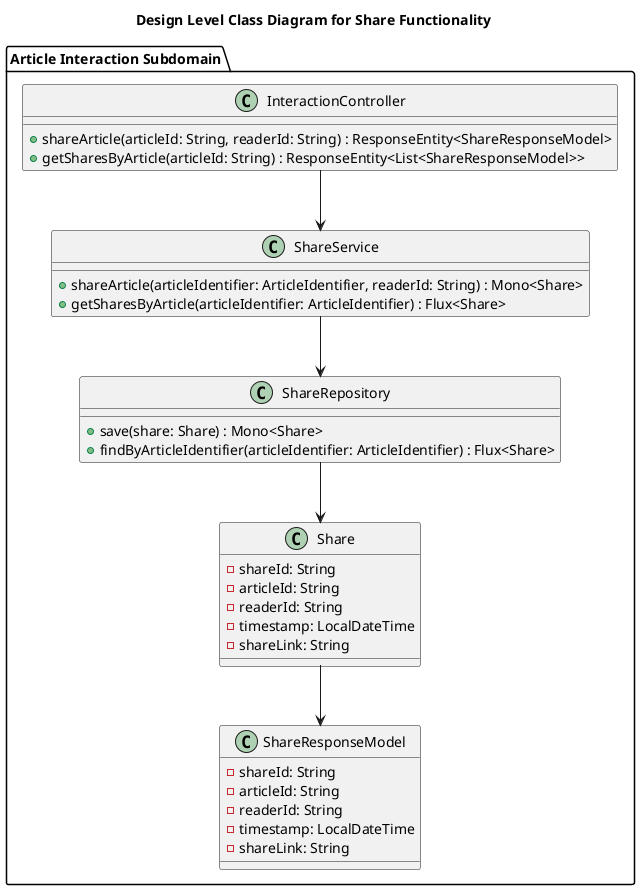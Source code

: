 @startuml

title Design Level Class Diagram for Share Functionality

package "Article Interaction Subdomain" {

    class InteractionController {
        + shareArticle(articleId: String, readerId: String) : ResponseEntity<ShareResponseModel>
        + getSharesByArticle(articleId: String) : ResponseEntity<List<ShareResponseModel>>
    }

    class ShareService {
        + shareArticle(articleIdentifier: ArticleIdentifier, readerId: String) : Mono<Share>
        + getSharesByArticle(articleIdentifier: ArticleIdentifier) : Flux<Share>
    }

    class ShareRepository {
        + save(share: Share) : Mono<Share>
        + findByArticleIdentifier(articleIdentifier: ArticleIdentifier) : Flux<Share>
    }

    class Share {
        - shareId: String
        - articleId: String
        - readerId: String
        - timestamp: LocalDateTime
        - shareLink: String
    }

    class ShareResponseModel {
        - shareId: String
        - articleId: String
        - readerId: String
        - timestamp: LocalDateTime
        - shareLink: String
    }

    InteractionController --> ShareService
    ShareService --> ShareRepository
    ShareRepository --> Share
    Share --> ShareResponseModel
}

@enduml
